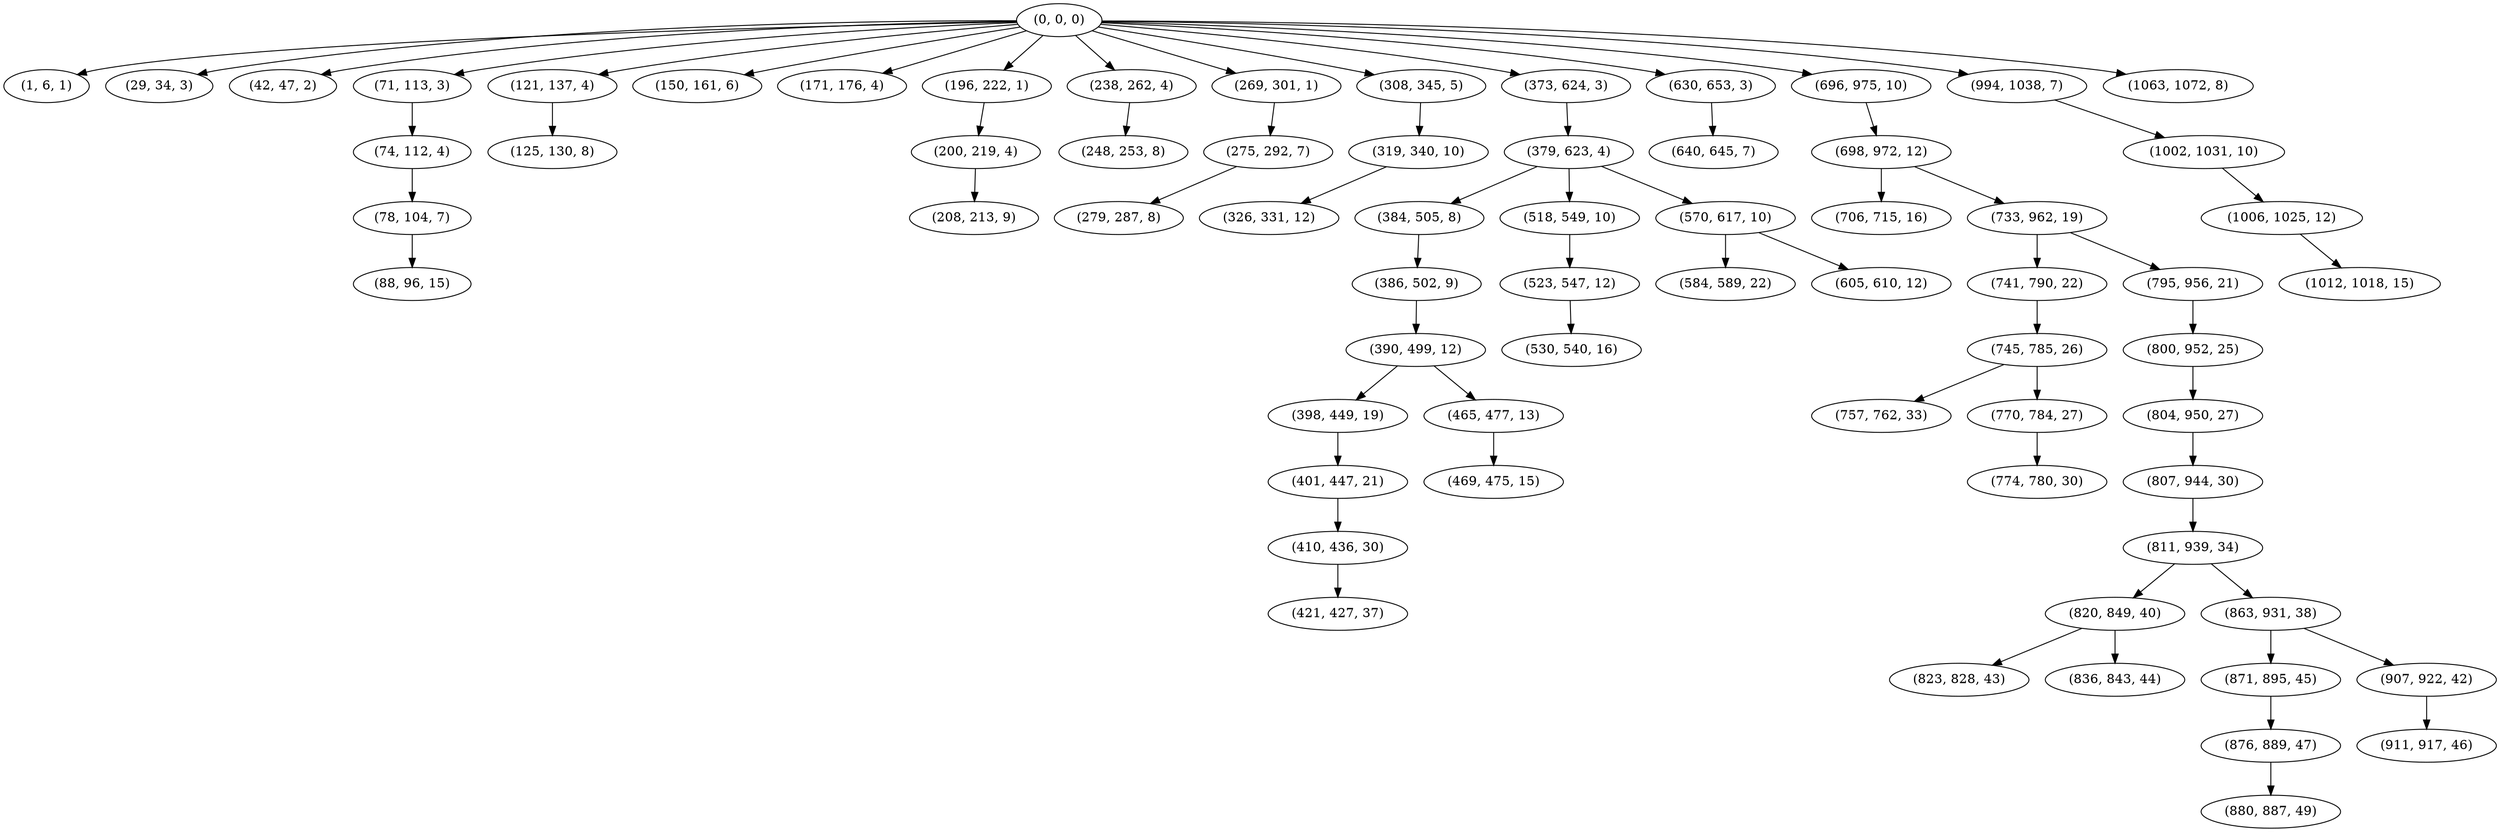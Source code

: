 digraph tree {
    "(0, 0, 0)";
    "(1, 6, 1)";
    "(29, 34, 3)";
    "(42, 47, 2)";
    "(71, 113, 3)";
    "(74, 112, 4)";
    "(78, 104, 7)";
    "(88, 96, 15)";
    "(121, 137, 4)";
    "(125, 130, 8)";
    "(150, 161, 6)";
    "(171, 176, 4)";
    "(196, 222, 1)";
    "(200, 219, 4)";
    "(208, 213, 9)";
    "(238, 262, 4)";
    "(248, 253, 8)";
    "(269, 301, 1)";
    "(275, 292, 7)";
    "(279, 287, 8)";
    "(308, 345, 5)";
    "(319, 340, 10)";
    "(326, 331, 12)";
    "(373, 624, 3)";
    "(379, 623, 4)";
    "(384, 505, 8)";
    "(386, 502, 9)";
    "(390, 499, 12)";
    "(398, 449, 19)";
    "(401, 447, 21)";
    "(410, 436, 30)";
    "(421, 427, 37)";
    "(465, 477, 13)";
    "(469, 475, 15)";
    "(518, 549, 10)";
    "(523, 547, 12)";
    "(530, 540, 16)";
    "(570, 617, 10)";
    "(584, 589, 22)";
    "(605, 610, 12)";
    "(630, 653, 3)";
    "(640, 645, 7)";
    "(696, 975, 10)";
    "(698, 972, 12)";
    "(706, 715, 16)";
    "(733, 962, 19)";
    "(741, 790, 22)";
    "(745, 785, 26)";
    "(757, 762, 33)";
    "(770, 784, 27)";
    "(774, 780, 30)";
    "(795, 956, 21)";
    "(800, 952, 25)";
    "(804, 950, 27)";
    "(807, 944, 30)";
    "(811, 939, 34)";
    "(820, 849, 40)";
    "(823, 828, 43)";
    "(836, 843, 44)";
    "(863, 931, 38)";
    "(871, 895, 45)";
    "(876, 889, 47)";
    "(880, 887, 49)";
    "(907, 922, 42)";
    "(911, 917, 46)";
    "(994, 1038, 7)";
    "(1002, 1031, 10)";
    "(1006, 1025, 12)";
    "(1012, 1018, 15)";
    "(1063, 1072, 8)";
    "(0, 0, 0)" -> "(1, 6, 1)";
    "(0, 0, 0)" -> "(29, 34, 3)";
    "(0, 0, 0)" -> "(42, 47, 2)";
    "(0, 0, 0)" -> "(71, 113, 3)";
    "(0, 0, 0)" -> "(121, 137, 4)";
    "(0, 0, 0)" -> "(150, 161, 6)";
    "(0, 0, 0)" -> "(171, 176, 4)";
    "(0, 0, 0)" -> "(196, 222, 1)";
    "(0, 0, 0)" -> "(238, 262, 4)";
    "(0, 0, 0)" -> "(269, 301, 1)";
    "(0, 0, 0)" -> "(308, 345, 5)";
    "(0, 0, 0)" -> "(373, 624, 3)";
    "(0, 0, 0)" -> "(630, 653, 3)";
    "(0, 0, 0)" -> "(696, 975, 10)";
    "(0, 0, 0)" -> "(994, 1038, 7)";
    "(0, 0, 0)" -> "(1063, 1072, 8)";
    "(71, 113, 3)" -> "(74, 112, 4)";
    "(74, 112, 4)" -> "(78, 104, 7)";
    "(78, 104, 7)" -> "(88, 96, 15)";
    "(121, 137, 4)" -> "(125, 130, 8)";
    "(196, 222, 1)" -> "(200, 219, 4)";
    "(200, 219, 4)" -> "(208, 213, 9)";
    "(238, 262, 4)" -> "(248, 253, 8)";
    "(269, 301, 1)" -> "(275, 292, 7)";
    "(275, 292, 7)" -> "(279, 287, 8)";
    "(308, 345, 5)" -> "(319, 340, 10)";
    "(319, 340, 10)" -> "(326, 331, 12)";
    "(373, 624, 3)" -> "(379, 623, 4)";
    "(379, 623, 4)" -> "(384, 505, 8)";
    "(379, 623, 4)" -> "(518, 549, 10)";
    "(379, 623, 4)" -> "(570, 617, 10)";
    "(384, 505, 8)" -> "(386, 502, 9)";
    "(386, 502, 9)" -> "(390, 499, 12)";
    "(390, 499, 12)" -> "(398, 449, 19)";
    "(390, 499, 12)" -> "(465, 477, 13)";
    "(398, 449, 19)" -> "(401, 447, 21)";
    "(401, 447, 21)" -> "(410, 436, 30)";
    "(410, 436, 30)" -> "(421, 427, 37)";
    "(465, 477, 13)" -> "(469, 475, 15)";
    "(518, 549, 10)" -> "(523, 547, 12)";
    "(523, 547, 12)" -> "(530, 540, 16)";
    "(570, 617, 10)" -> "(584, 589, 22)";
    "(570, 617, 10)" -> "(605, 610, 12)";
    "(630, 653, 3)" -> "(640, 645, 7)";
    "(696, 975, 10)" -> "(698, 972, 12)";
    "(698, 972, 12)" -> "(706, 715, 16)";
    "(698, 972, 12)" -> "(733, 962, 19)";
    "(733, 962, 19)" -> "(741, 790, 22)";
    "(733, 962, 19)" -> "(795, 956, 21)";
    "(741, 790, 22)" -> "(745, 785, 26)";
    "(745, 785, 26)" -> "(757, 762, 33)";
    "(745, 785, 26)" -> "(770, 784, 27)";
    "(770, 784, 27)" -> "(774, 780, 30)";
    "(795, 956, 21)" -> "(800, 952, 25)";
    "(800, 952, 25)" -> "(804, 950, 27)";
    "(804, 950, 27)" -> "(807, 944, 30)";
    "(807, 944, 30)" -> "(811, 939, 34)";
    "(811, 939, 34)" -> "(820, 849, 40)";
    "(811, 939, 34)" -> "(863, 931, 38)";
    "(820, 849, 40)" -> "(823, 828, 43)";
    "(820, 849, 40)" -> "(836, 843, 44)";
    "(863, 931, 38)" -> "(871, 895, 45)";
    "(863, 931, 38)" -> "(907, 922, 42)";
    "(871, 895, 45)" -> "(876, 889, 47)";
    "(876, 889, 47)" -> "(880, 887, 49)";
    "(907, 922, 42)" -> "(911, 917, 46)";
    "(994, 1038, 7)" -> "(1002, 1031, 10)";
    "(1002, 1031, 10)" -> "(1006, 1025, 12)";
    "(1006, 1025, 12)" -> "(1012, 1018, 15)";
}
